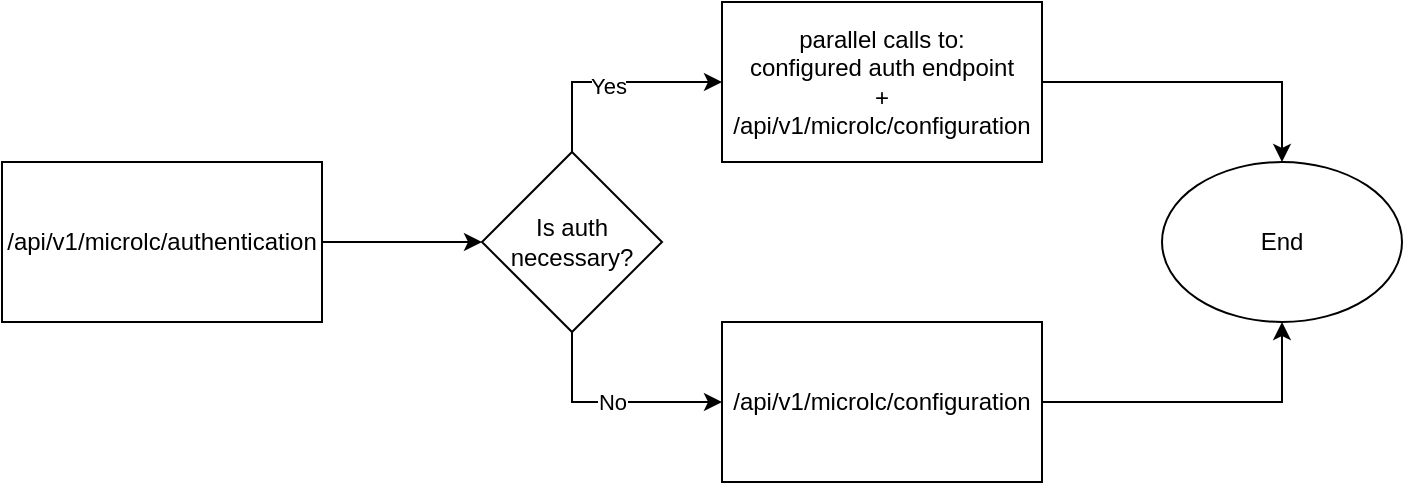 <mxfile version="13.7.9" type="embed"><diagram id="jAzqqjiPtEjgFndvke7c" name="Page-1"><mxGraphModel dx="913" dy="723" grid="1" gridSize="10" guides="1" tooltips="1" connect="1" arrows="1" fold="1" page="1" pageScale="1" pageWidth="850" pageHeight="1100" math="0" shadow="0"><root><mxCell id="0"/><mxCell id="1" parent="0"/><mxCell id="9r_3xoCngnSzPjv4ngsg-1" value="/api/v1/microlc/authentication" style="rounded=0;whiteSpace=wrap;html=1;" parent="1" vertex="1"><mxGeometry x="80" y="360" width="160" height="80" as="geometry"/></mxCell><mxCell id="9r_3xoCngnSzPjv4ngsg-2" value="" style="endArrow=classic;html=1;exitX=1;exitY=0.5;exitDx=0;exitDy=0;" parent="1" source="9r_3xoCngnSzPjv4ngsg-1" edge="1"><mxGeometry width="50" height="50" relative="1" as="geometry"><mxPoint x="300" y="420" as="sourcePoint"/><mxPoint x="320" y="400" as="targetPoint"/></mxGeometry></mxCell><mxCell id="9r_3xoCngnSzPjv4ngsg-5" style="edgeStyle=orthogonalEdgeStyle;rounded=0;orthogonalLoop=1;jettySize=auto;html=1;exitX=0.5;exitY=1;exitDx=0;exitDy=0;" parent="1" source="9r_3xoCngnSzPjv4ngsg-3" target="9r_3xoCngnSzPjv4ngsg-4" edge="1"><mxGeometry relative="1" as="geometry"/></mxCell><mxCell id="9r_3xoCngnSzPjv4ngsg-6" value="No" style="edgeLabel;html=1;align=center;verticalAlign=middle;resizable=0;points=[];" parent="9r_3xoCngnSzPjv4ngsg-5" vertex="1" connectable="0"><mxGeometry relative="1" as="geometry"><mxPoint as="offset"/></mxGeometry></mxCell><mxCell id="9r_3xoCngnSzPjv4ngsg-8" style="edgeStyle=orthogonalEdgeStyle;rounded=0;orthogonalLoop=1;jettySize=auto;html=1;exitX=0.5;exitY=0;exitDx=0;exitDy=0;entryX=0;entryY=0.5;entryDx=0;entryDy=0;" parent="1" source="9r_3xoCngnSzPjv4ngsg-3" target="9r_3xoCngnSzPjv4ngsg-7" edge="1"><mxGeometry relative="1" as="geometry"/></mxCell><mxCell id="9r_3xoCngnSzPjv4ngsg-9" value="Yes" style="edgeLabel;html=1;align=center;verticalAlign=middle;resizable=0;points=[];" parent="9r_3xoCngnSzPjv4ngsg-8" vertex="1" connectable="0"><mxGeometry x="-0.036" y="-2" relative="1" as="geometry"><mxPoint as="offset"/></mxGeometry></mxCell><mxCell id="9r_3xoCngnSzPjv4ngsg-3" value="Is auth&lt;br&gt;necessary?" style="rhombus;whiteSpace=wrap;html=1;" parent="1" vertex="1"><mxGeometry x="320" y="355" width="90" height="90" as="geometry"/></mxCell><mxCell id="9r_3xoCngnSzPjv4ngsg-12" style="edgeStyle=orthogonalEdgeStyle;rounded=0;orthogonalLoop=1;jettySize=auto;html=1;exitX=1;exitY=0.5;exitDx=0;exitDy=0;entryX=0.5;entryY=1;entryDx=0;entryDy=0;" parent="1" source="9r_3xoCngnSzPjv4ngsg-4" target="9r_3xoCngnSzPjv4ngsg-10" edge="1"><mxGeometry relative="1" as="geometry"/></mxCell><mxCell id="9r_3xoCngnSzPjv4ngsg-4" value="/api/v1/microlc/configuration" style="rounded=0;whiteSpace=wrap;html=1;" parent="1" vertex="1"><mxGeometry x="440" y="440" width="160" height="80" as="geometry"/></mxCell><mxCell id="9r_3xoCngnSzPjv4ngsg-11" style="edgeStyle=orthogonalEdgeStyle;rounded=0;orthogonalLoop=1;jettySize=auto;html=1;exitX=1;exitY=0.5;exitDx=0;exitDy=0;entryX=0.5;entryY=0;entryDx=0;entryDy=0;" parent="1" source="9r_3xoCngnSzPjv4ngsg-7" target="9r_3xoCngnSzPjv4ngsg-10" edge="1"><mxGeometry relative="1" as="geometry"/></mxCell><mxCell id="9r_3xoCngnSzPjv4ngsg-7" value="parallel calls to:&lt;br&gt;configured auth endpoint&lt;br&gt;+&lt;br&gt;/api/v1/microlc/configuration" style="rounded=0;whiteSpace=wrap;html=1;" parent="1" vertex="1"><mxGeometry x="440" y="280" width="160" height="80" as="geometry"/></mxCell><mxCell id="9r_3xoCngnSzPjv4ngsg-10" value="End" style="ellipse;whiteSpace=wrap;html=1;" parent="1" vertex="1"><mxGeometry x="660" y="360" width="120" height="80" as="geometry"/></mxCell></root></mxGraphModel></diagram></mxfile>